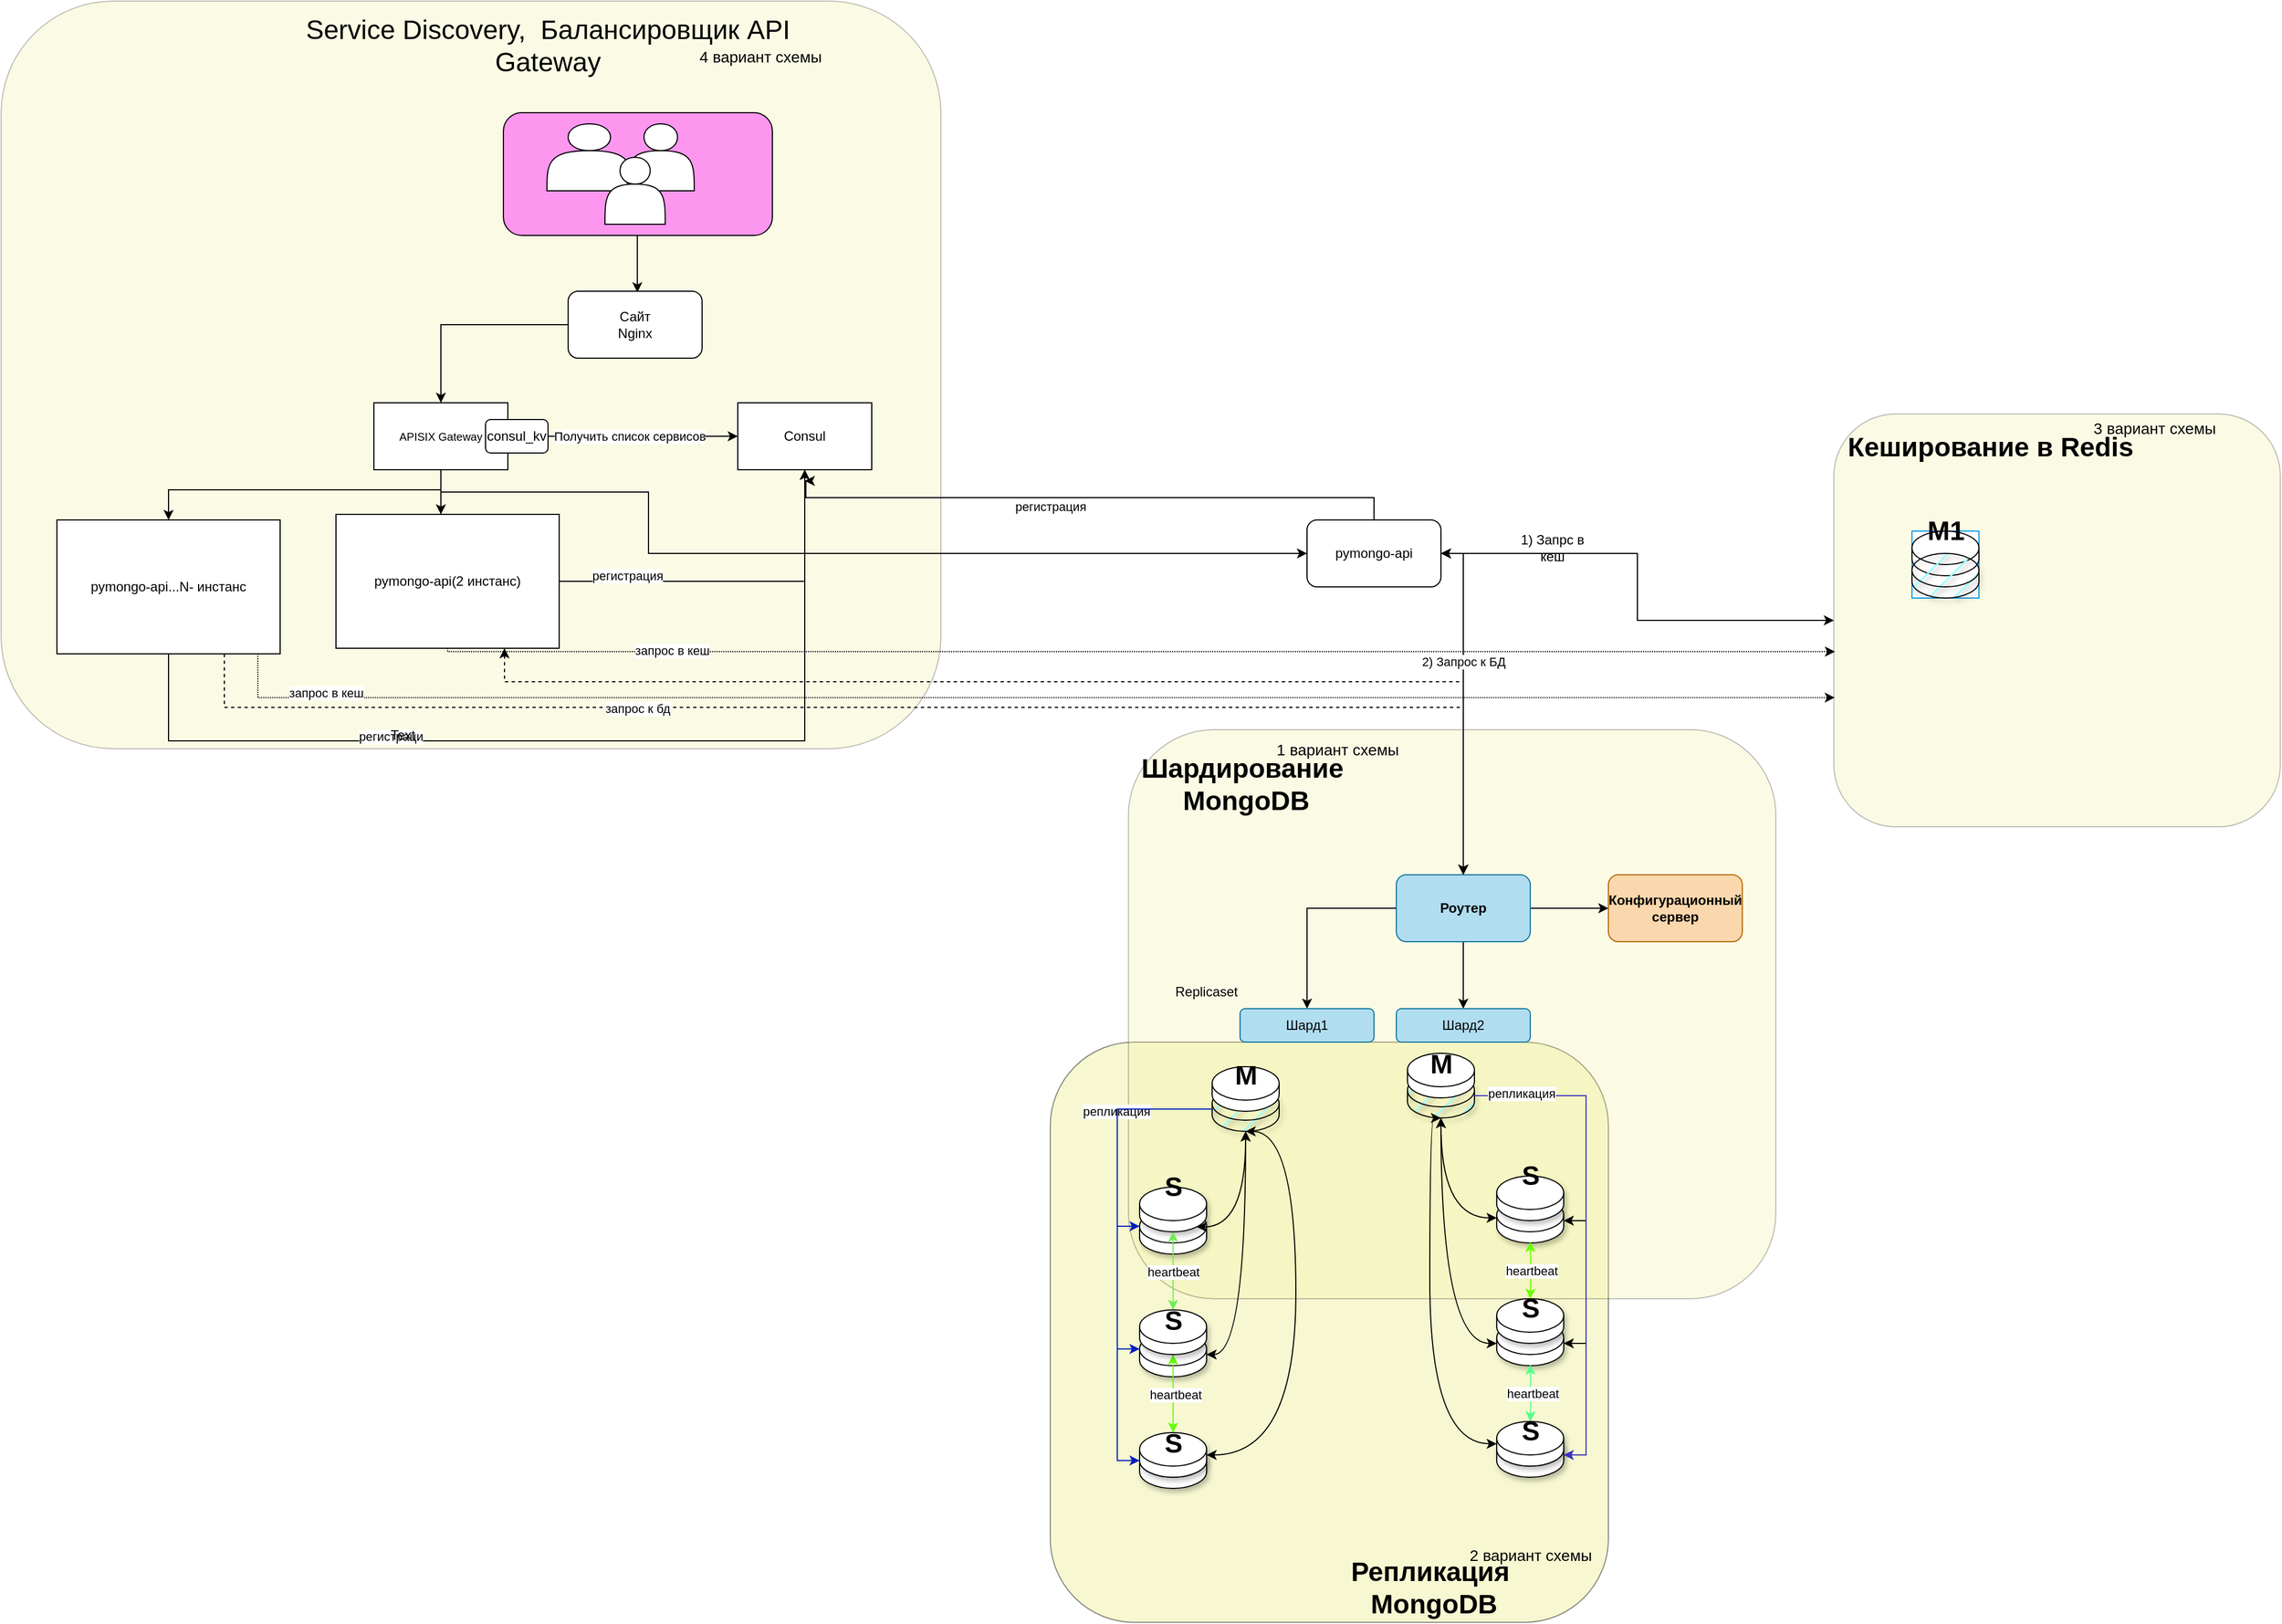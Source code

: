 <mxfile version="22.1.16" type="device">
  <diagram name="Page-1" id="-H_mtQnk-PTXWXPvYvuk">
    <mxGraphModel dx="2603" dy="1671" grid="1" gridSize="10" guides="1" tooltips="1" connect="1" arrows="1" fold="1" page="1" pageScale="1" pageWidth="1169" pageHeight="827" math="0" shadow="0">
      <root>
        <mxCell id="0" />
        <mxCell id="1" parent="0" />
        <mxCell id="BcHQkoFd5CSXZ37SSxC_-1" value="" style="rounded=1;whiteSpace=wrap;html=1;fontColor=none;noLabel=1;labelBackgroundColor=#fffb85;textOpacity=50;fillStyle=solid;gradientColor=none;gradientDirection=north;fillColor=#eef099;shadow=0;glass=0;opacity=25;" parent="1" vertex="1">
          <mxGeometry x="-1040" y="-263" width="842" height="670" as="geometry" />
        </mxCell>
        <mxCell id="xjxATC7eD6JjGwYjVx3A-135" value="" style="rounded=1;whiteSpace=wrap;html=1;fontColor=none;noLabel=1;labelBackgroundColor=#fffb85;textOpacity=50;fillStyle=solid;gradientColor=none;gradientDirection=north;fillColor=#eef099;shadow=0;glass=0;opacity=45;" parent="1" vertex="1">
          <mxGeometry x="-100" y="670" width="500" height="520" as="geometry" />
        </mxCell>
        <mxCell id="xjxATC7eD6JjGwYjVx3A-131" value="" style="rounded=1;whiteSpace=wrap;html=1;fontColor=none;noLabel=1;labelBackgroundColor=#fffb85;textOpacity=50;fillStyle=solid;gradientColor=none;gradientDirection=north;fillColor=#eef099;shadow=0;glass=0;opacity=25;" parent="1" vertex="1">
          <mxGeometry x="602" y="107" width="400" height="370" as="geometry" />
        </mxCell>
        <mxCell id="xjxATC7eD6JjGwYjVx3A-133" value="" style="rounded=1;whiteSpace=wrap;html=1;fontColor=none;noLabel=1;labelBackgroundColor=#fffb85;textOpacity=50;fillStyle=solid;gradientColor=none;gradientDirection=north;fillColor=#eef099;shadow=0;glass=0;opacity=25;" parent="1" vertex="1">
          <mxGeometry x="-30" y="390" width="580" height="510" as="geometry" />
        </mxCell>
        <mxCell id="so9MObPZlSBn5EpZIMos-1" style="edgeStyle=orthogonalEdgeStyle;rounded=0;orthogonalLoop=1;jettySize=auto;html=1;startArrow=classic;startFill=1;" parent="1" source="zA23MoTUsTF4_91t8viU-3" target="xjxATC7eD6JjGwYjVx3A-131" edge="1">
          <mxGeometry relative="1" as="geometry" />
        </mxCell>
        <mxCell id="zA23MoTUsTF4_91t8viU-3" value="pymongo-api" style="rounded=1;whiteSpace=wrap;html=1;" parent="1" vertex="1">
          <mxGeometry x="130" y="202" width="120" height="60" as="geometry" />
        </mxCell>
        <mxCell id="zA23MoTUsTF4_91t8viU-4" style="edgeStyle=orthogonalEdgeStyle;rounded=0;orthogonalLoop=1;jettySize=auto;html=1;exitX=1;exitY=0.5;exitDx=0;exitDy=0;startArrow=classic;startFill=1;" parent="1" source="zA23MoTUsTF4_91t8viU-3" target="xjxATC7eD6JjGwYjVx3A-26" edge="1">
          <mxGeometry relative="1" as="geometry">
            <mxPoint x="560" y="320" as="targetPoint" />
          </mxGeometry>
        </mxCell>
        <mxCell id="so9MObPZlSBn5EpZIMos-3" value="2) Запрос к БД" style="edgeLabel;html=1;align=center;verticalAlign=middle;resizable=0;points=[];" parent="zA23MoTUsTF4_91t8viU-4" vertex="1" connectable="0">
          <mxGeometry x="-0.245" relative="1" as="geometry">
            <mxPoint as="offset" />
          </mxGeometry>
        </mxCell>
        <mxCell id="xjxATC7eD6JjGwYjVx3A-29" value="" style="edgeStyle=orthogonalEdgeStyle;rounded=0;orthogonalLoop=1;jettySize=auto;html=1;" parent="1" source="xjxATC7eD6JjGwYjVx3A-26" target="xjxATC7eD6JjGwYjVx3A-28" edge="1">
          <mxGeometry relative="1" as="geometry" />
        </mxCell>
        <mxCell id="xjxATC7eD6JjGwYjVx3A-31" value="" style="edgeStyle=orthogonalEdgeStyle;rounded=0;orthogonalLoop=1;jettySize=auto;html=1;" parent="1" source="xjxATC7eD6JjGwYjVx3A-26" target="xjxATC7eD6JjGwYjVx3A-30" edge="1">
          <mxGeometry relative="1" as="geometry" />
        </mxCell>
        <mxCell id="xjxATC7eD6JjGwYjVx3A-33" value="" style="edgeStyle=orthogonalEdgeStyle;rounded=0;orthogonalLoop=1;jettySize=auto;html=1;entryX=0;entryY=0.5;entryDx=0;entryDy=0;" parent="1" source="xjxATC7eD6JjGwYjVx3A-26" target="xjxATC7eD6JjGwYjVx3A-32" edge="1">
          <mxGeometry relative="1" as="geometry" />
        </mxCell>
        <mxCell id="xjxATC7eD6JjGwYjVx3A-26" value="&lt;b&gt;Роутер&lt;/b&gt;" style="rounded=1;whiteSpace=wrap;html=1;fillColor=#b1ddf0;strokeColor=#10739e;" parent="1" vertex="1">
          <mxGeometry x="210" y="520" width="120" height="60" as="geometry" />
        </mxCell>
        <mxCell id="xjxATC7eD6JjGwYjVx3A-28" value="Шард1" style="rounded=1;whiteSpace=wrap;html=1;fillColor=#b1ddf0;strokeColor=#10739e;" parent="1" vertex="1">
          <mxGeometry x="70" y="640" width="120" height="30" as="geometry" />
        </mxCell>
        <mxCell id="xjxATC7eD6JjGwYjVx3A-30" value="Шард2" style="rounded=1;whiteSpace=wrap;html=1;fillColor=#b1ddf0;strokeColor=#10739e;" parent="1" vertex="1">
          <mxGeometry x="210" y="640" width="120" height="30" as="geometry" />
        </mxCell>
        <mxCell id="xjxATC7eD6JjGwYjVx3A-32" value="&lt;b&gt;Конфигурационный сервер&lt;/b&gt;" style="rounded=1;whiteSpace=wrap;html=1;fillColor=#fad7ac;strokeColor=#b46504;" parent="1" vertex="1">
          <mxGeometry x="400" y="520" width="120" height="60" as="geometry" />
        </mxCell>
        <mxCell id="xjxATC7eD6JjGwYjVx3A-41" value="Replicaset" style="text;html=1;strokeColor=none;fillColor=none;align=center;verticalAlign=middle;whiteSpace=wrap;rounded=0;" parent="1" vertex="1">
          <mxGeometry x="10" y="610" width="60" height="30" as="geometry" />
        </mxCell>
        <mxCell id="xjxATC7eD6JjGwYjVx3A-99" value="Шардирование&amp;nbsp;&lt;br&gt;MongoDB" style="text;strokeColor=none;fillColor=none;html=1;fontSize=24;fontStyle=1;verticalAlign=middle;align=center;" parent="1" vertex="1">
          <mxGeometry x="25" y="419" width="100" height="40" as="geometry" />
        </mxCell>
        <mxCell id="xjxATC7eD6JjGwYjVx3A-102" value="" style="shape=cylinder3;whiteSpace=wrap;html=1;boundedLbl=1;backgroundOutline=1;size=15;shadow=1;fillStyle=hatch;movable=1;resizable=1;rotatable=1;deletable=1;editable=1;locked=0;connectable=1;fillColor=#99FFFF;" parent="1" vertex="1">
          <mxGeometry x="45" y="710" width="60" height="40" as="geometry" />
        </mxCell>
        <mxCell id="xjxATC7eD6JjGwYjVx3A-104" value="" style="group" parent="1" vertex="1" connectable="0">
          <mxGeometry x="-20" y="800" width="80" height="60" as="geometry" />
        </mxCell>
        <mxCell id="xjxATC7eD6JjGwYjVx3A-105" value="" style="shape=cylinder3;whiteSpace=wrap;html=1;boundedLbl=1;backgroundOutline=1;size=15;fillStyle=solid;shadow=1;" parent="xjxATC7eD6JjGwYjVx3A-104" vertex="1">
          <mxGeometry y="20" width="60" height="40" as="geometry" />
        </mxCell>
        <mxCell id="xjxATC7eD6JjGwYjVx3A-106" value="" style="shape=cylinder3;whiteSpace=wrap;html=1;boundedLbl=1;backgroundOutline=1;size=15;fillStyle=solid;shadow=1;" parent="xjxATC7eD6JjGwYjVx3A-104" vertex="1">
          <mxGeometry width="60" height="40" as="geometry" />
        </mxCell>
        <mxCell id="xjxATC7eD6JjGwYjVx3A-107" value="S" style="text;strokeColor=none;fillColor=none;html=1;fontSize=24;fontStyle=1;verticalAlign=middle;align=center;" parent="xjxATC7eD6JjGwYjVx3A-104" vertex="1">
          <mxGeometry x="-20" y="-20" width="100" height="40" as="geometry" />
        </mxCell>
        <mxCell id="xjxATC7eD6JjGwYjVx3A-108" value="" style="shape=cylinder3;whiteSpace=wrap;html=1;boundedLbl=1;backgroundOutline=1;size=15;fillStyle=solid;shadow=1;" parent="1" vertex="1">
          <mxGeometry x="-20" y="930" width="60" height="40" as="geometry" />
        </mxCell>
        <mxCell id="d8I7f4nJBKEhvR8xaNe3-2" style="edgeStyle=orthogonalEdgeStyle;rounded=0;orthogonalLoop=1;jettySize=auto;html=1;startArrow=classic;startFill=1;strokeColor=#64ff00;" parent="1" source="xjxATC7eD6JjGwYjVx3A-109" target="xjxATC7eD6JjGwYjVx3A-119" edge="1">
          <mxGeometry relative="1" as="geometry" />
        </mxCell>
        <mxCell id="d8I7f4nJBKEhvR8xaNe3-4" value="heartbeat" style="edgeLabel;html=1;align=center;verticalAlign=middle;resizable=0;points=[];" parent="d8I7f4nJBKEhvR8xaNe3-2" vertex="1" connectable="0">
          <mxGeometry x="0.027" y="2" relative="1" as="geometry">
            <mxPoint as="offset" />
          </mxGeometry>
        </mxCell>
        <mxCell id="xjxATC7eD6JjGwYjVx3A-109" value="" style="shape=cylinder3;whiteSpace=wrap;html=1;boundedLbl=1;backgroundOutline=1;size=15;fillStyle=solid;shadow=1;" parent="1" vertex="1">
          <mxGeometry x="-20" y="910" width="60" height="40" as="geometry" />
        </mxCell>
        <mxCell id="xjxATC7eD6JjGwYjVx3A-110" style="edgeStyle=orthogonalEdgeStyle;rounded=0;orthogonalLoop=1;jettySize=auto;html=1;exitX=0.855;exitY=1;exitDx=0;exitDy=-4.35;exitPerimeter=0;entryX=0.5;entryY=1;entryDx=0;entryDy=0;entryPerimeter=0;endArrow=classic;endFill=1;startArrow=classic;startFill=1;curved=1;" parent="1" source="xjxATC7eD6JjGwYjVx3A-106" target="xjxATC7eD6JjGwYjVx3A-102" edge="1">
          <mxGeometry relative="1" as="geometry" />
        </mxCell>
        <mxCell id="xjxATC7eD6JjGwYjVx3A-111" style="edgeStyle=orthogonalEdgeStyle;rounded=0;orthogonalLoop=1;jettySize=auto;html=1;curved=1;startArrow=classic;startFill=1;" parent="1" source="xjxATC7eD6JjGwYjVx3A-108" target="xjxATC7eD6JjGwYjVx3A-102" edge="1">
          <mxGeometry relative="1" as="geometry" />
        </mxCell>
        <mxCell id="xjxATC7eD6JjGwYjVx3A-112" style="edgeStyle=orthogonalEdgeStyle;rounded=0;orthogonalLoop=1;jettySize=auto;html=1;fillColor=#0050ef;strokeColor=#001DBC;entryX=0;entryY=0;entryDx=0;entryDy=15;entryPerimeter=0;" parent="1" source="xjxATC7eD6JjGwYjVx3A-102" target="xjxATC7eD6JjGwYjVx3A-108" edge="1">
          <mxGeometry relative="1" as="geometry">
            <mxPoint x="220" y="780" as="targetPoint" />
          </mxGeometry>
        </mxCell>
        <mxCell id="xjxATC7eD6JjGwYjVx3A-114" style="edgeStyle=orthogonalEdgeStyle;rounded=0;orthogonalLoop=1;jettySize=auto;html=1;fillColor=#0050ef;strokeColor=#001DBC;entryX=0;entryY=0;entryDx=0;entryDy=15;entryPerimeter=0;" parent="1" source="xjxATC7eD6JjGwYjVx3A-102" target="xjxATC7eD6JjGwYjVx3A-105" edge="1">
          <mxGeometry relative="1" as="geometry">
            <Array as="points">
              <mxPoint x="-40" y="730" />
              <mxPoint x="-40" y="835" />
            </Array>
          </mxGeometry>
        </mxCell>
        <mxCell id="xjxATC7eD6JjGwYjVx3A-115" value="репликация" style="edgeLabel;html=1;align=center;verticalAlign=middle;resizable=0;points=[];" parent="xjxATC7eD6JjGwYjVx3A-114" vertex="1" connectable="0">
          <mxGeometry x="-0.174" y="-1" relative="1" as="geometry">
            <mxPoint as="offset" />
          </mxGeometry>
        </mxCell>
        <mxCell id="xjxATC7eD6JjGwYjVx3A-118" value="" style="shape=cylinder3;whiteSpace=wrap;html=1;boundedLbl=1;backgroundOutline=1;size=15;fillStyle=solid;shadow=1;" parent="1" vertex="1">
          <mxGeometry x="-20" y="1030" width="60" height="40" as="geometry" />
        </mxCell>
        <mxCell id="xjxATC7eD6JjGwYjVx3A-124" style="edgeStyle=orthogonalEdgeStyle;rounded=0;orthogonalLoop=1;jettySize=auto;html=1;curved=1;entryX=0.5;entryY=1;entryDx=0;entryDy=0;entryPerimeter=0;startArrow=classic;startFill=1;" parent="1" source="xjxATC7eD6JjGwYjVx3A-119" target="xjxATC7eD6JjGwYjVx3A-102" edge="1">
          <mxGeometry relative="1" as="geometry">
            <mxPoint x="120" y="760.0" as="targetPoint" />
            <Array as="points">
              <mxPoint x="120" y="1040" />
            </Array>
          </mxGeometry>
        </mxCell>
        <mxCell id="xjxATC7eD6JjGwYjVx3A-119" value="" style="shape=cylinder3;whiteSpace=wrap;html=1;boundedLbl=1;backgroundOutline=1;size=15;fillStyle=solid;shadow=1;" parent="1" vertex="1">
          <mxGeometry x="-20" y="1020" width="60" height="40" as="geometry" />
        </mxCell>
        <mxCell id="xjxATC7eD6JjGwYjVx3A-126" style="edgeStyle=orthogonalEdgeStyle;rounded=0;orthogonalLoop=1;jettySize=auto;html=1;fillColor=#0050ef;strokeColor=#001DBC;exitX=0;exitY=0.5;exitDx=0;exitDy=0;exitPerimeter=0;entryX=0;entryY=1;entryDx=0;entryDy=-15;entryPerimeter=0;" parent="1" source="xjxATC7eD6JjGwYjVx3A-102" target="xjxATC7eD6JjGwYjVx3A-119" edge="1">
          <mxGeometry relative="1" as="geometry">
            <mxPoint x="360" y="780" as="targetPoint" />
            <mxPoint x="189.52" y="720.0" as="sourcePoint" />
            <Array as="points">
              <mxPoint x="-40" y="730" />
              <mxPoint x="-40" y="1045" />
            </Array>
          </mxGeometry>
        </mxCell>
        <mxCell id="xjxATC7eD6JjGwYjVx3A-15" value="" style="group;fillColor=default;strokeColor=#0896e7;fontColor=#ffffff;gradientColor=none;fillStyle=auto;" parent="1" vertex="1" connectable="0">
          <mxGeometry x="672" y="212" width="60" height="60" as="geometry" />
        </mxCell>
        <mxCell id="xjxATC7eD6JjGwYjVx3A-16" value="" style="shape=cylinder3;whiteSpace=wrap;html=1;boundedLbl=1;backgroundOutline=1;size=15;fixDash=0;container=0;dropTarget=0;movable=1;resizable=1;rotatable=1;deletable=1;editable=1;locked=0;connectable=1;fillColor=default;" parent="xjxATC7eD6JjGwYjVx3A-15" vertex="1">
          <mxGeometry width="60" height="40" as="geometry" />
        </mxCell>
        <mxCell id="xjxATC7eD6JjGwYjVx3A-17" value="" style="shape=cylinder3;whiteSpace=wrap;html=1;boundedLbl=1;backgroundOutline=1;size=15;shadow=1;fillStyle=hatch;movable=1;resizable=1;rotatable=1;deletable=1;editable=1;locked=0;connectable=1;fillColor=#99FFFF;" parent="xjxATC7eD6JjGwYjVx3A-15" vertex="1">
          <mxGeometry y="20" width="60" height="40" as="geometry" />
        </mxCell>
        <mxCell id="xjxATC7eD6JjGwYjVx3A-57" value="Кеширование в Redis" style="text;strokeColor=none;fillColor=none;html=1;fontSize=24;fontStyle=1;verticalAlign=middle;align=center;" parent="1" vertex="1">
          <mxGeometry x="692" y="117" width="100" height="40" as="geometry" />
        </mxCell>
        <mxCell id="xjxATC7eD6JjGwYjVx3A-58" value="M1" style="text;strokeColor=none;fillColor=none;html=1;fontSize=24;fontStyle=1;verticalAlign=middle;align=center;" parent="1" vertex="1">
          <mxGeometry x="652" y="192" width="100" height="40" as="geometry" />
        </mxCell>
        <mxCell id="xjxATC7eD6JjGwYjVx3A-130" value="3 вариант схемы" style="text;strokeColor=none;fillColor=none;html=1;fontSize=14;fontStyle=0;verticalAlign=middle;align=center;" parent="1" vertex="1">
          <mxGeometry x="839" y="100" width="100" height="40" as="geometry" />
        </mxCell>
        <mxCell id="xjxATC7eD6JjGwYjVx3A-132" value="1 вариант схемы" style="text;strokeColor=none;fillColor=none;html=1;fontSize=14;fontStyle=0;verticalAlign=middle;align=center;" parent="1" vertex="1">
          <mxGeometry x="107" y="388" width="100" height="40" as="geometry" />
        </mxCell>
        <mxCell id="xjxATC7eD6JjGwYjVx3A-136" value="Репликация&lt;br style=&quot;border-color: var(--border-color);&quot;&gt;&amp;nbsp;MongoDB" style="text;strokeColor=none;fillColor=none;html=1;fontSize=24;fontStyle=1;verticalAlign=middle;align=center;" parent="1" vertex="1">
          <mxGeometry x="190" y="1141" width="100" height="35" as="geometry" />
        </mxCell>
        <mxCell id="xjxATC7eD6JjGwYjVx3A-137" value="2 вариант схемы" style="text;strokeColor=none;fillColor=none;html=1;fontSize=14;fontStyle=0;verticalAlign=middle;align=center;" parent="1" vertex="1">
          <mxGeometry x="280" y="1110" width="100" height="40" as="geometry" />
        </mxCell>
        <mxCell id="d8I7f4nJBKEhvR8xaNe3-1" style="edgeStyle=orthogonalEdgeStyle;rounded=0;orthogonalLoop=1;jettySize=auto;html=1;entryX=0.5;entryY=0;entryDx=0;entryDy=0;entryPerimeter=0;startArrow=classic;startFill=1;strokeColor=#6dee53;" parent="1" source="xjxATC7eD6JjGwYjVx3A-106" target="xjxATC7eD6JjGwYjVx3A-109" edge="1">
          <mxGeometry relative="1" as="geometry" />
        </mxCell>
        <mxCell id="d8I7f4nJBKEhvR8xaNe3-3" value="heartbeat" style="edgeLabel;html=1;align=center;verticalAlign=middle;resizable=0;points=[];" parent="d8I7f4nJBKEhvR8xaNe3-1" vertex="1" connectable="0">
          <mxGeometry x="0.015" relative="1" as="geometry">
            <mxPoint as="offset" />
          </mxGeometry>
        </mxCell>
        <mxCell id="xjxATC7eD6JjGwYjVx3A-101" value="" style="shape=cylinder3;whiteSpace=wrap;html=1;boundedLbl=1;backgroundOutline=1;size=15;fixDash=0;container=0;dropTarget=0;movable=1;resizable=1;rotatable=1;deletable=1;editable=1;locked=0;connectable=1;fillColor=default;" parent="1" vertex="1">
          <mxGeometry x="45" y="692" width="60" height="40" as="geometry" />
        </mxCell>
        <mxCell id="d8I7f4nJBKEhvR8xaNe3-6" value="M" style="text;strokeColor=none;fillColor=none;html=1;fontSize=24;fontStyle=1;verticalAlign=middle;align=center;" parent="1" vertex="1">
          <mxGeometry x="25" y="680" width="100" height="40" as="geometry" />
        </mxCell>
        <mxCell id="d8I7f4nJBKEhvR8xaNe3-7" value="" style="shape=cylinder3;whiteSpace=wrap;html=1;boundedLbl=1;backgroundOutline=1;size=15;shadow=1;fillStyle=hatch;movable=1;resizable=1;rotatable=1;deletable=1;editable=1;locked=0;connectable=1;fillColor=#99FFFF;" parent="1" vertex="1">
          <mxGeometry x="220" y="698" width="60" height="40" as="geometry" />
        </mxCell>
        <mxCell id="d8I7f4nJBKEhvR8xaNe3-8" value="" style="group" parent="1" vertex="1" connectable="0">
          <mxGeometry x="299.95" y="790" width="80" height="60" as="geometry" />
        </mxCell>
        <mxCell id="d8I7f4nJBKEhvR8xaNe3-9" value="" style="shape=cylinder3;whiteSpace=wrap;html=1;boundedLbl=1;backgroundOutline=1;size=15;fillStyle=solid;shadow=1;" parent="d8I7f4nJBKEhvR8xaNe3-8" vertex="1">
          <mxGeometry y="20" width="60" height="40" as="geometry" />
        </mxCell>
        <mxCell id="d8I7f4nJBKEhvR8xaNe3-10" value="" style="shape=cylinder3;whiteSpace=wrap;html=1;boundedLbl=1;backgroundOutline=1;size=15;fillStyle=solid;shadow=1;" parent="d8I7f4nJBKEhvR8xaNe3-8" vertex="1">
          <mxGeometry width="60" height="40" as="geometry" />
        </mxCell>
        <mxCell id="d8I7f4nJBKEhvR8xaNe3-11" value="S" style="text;strokeColor=none;fillColor=none;html=1;fontSize=24;fontStyle=1;verticalAlign=middle;align=center;" parent="d8I7f4nJBKEhvR8xaNe3-8" vertex="1">
          <mxGeometry x="-20" y="-20" width="100" height="40" as="geometry" />
        </mxCell>
        <mxCell id="d8I7f4nJBKEhvR8xaNe3-12" value="" style="shape=cylinder3;whiteSpace=wrap;html=1;boundedLbl=1;backgroundOutline=1;size=15;fillStyle=solid;shadow=1;" parent="1" vertex="1">
          <mxGeometry x="299.95" y="920" width="60" height="40" as="geometry" />
        </mxCell>
        <mxCell id="d8I7f4nJBKEhvR8xaNe3-13" style="edgeStyle=orthogonalEdgeStyle;rounded=0;orthogonalLoop=1;jettySize=auto;html=1;startArrow=classic;startFill=1;strokeColor=#52ff86;" parent="1" target="d8I7f4nJBKEhvR8xaNe3-23" edge="1">
          <mxGeometry relative="1" as="geometry">
            <mxPoint x="330" y="959" as="sourcePoint" />
          </mxGeometry>
        </mxCell>
        <mxCell id="d8I7f4nJBKEhvR8xaNe3-14" value="heartbeat" style="edgeLabel;html=1;align=center;verticalAlign=middle;resizable=0;points=[];" parent="d8I7f4nJBKEhvR8xaNe3-13" vertex="1" connectable="0">
          <mxGeometry x="0.027" y="2" relative="1" as="geometry">
            <mxPoint as="offset" />
          </mxGeometry>
        </mxCell>
        <mxCell id="d8I7f4nJBKEhvR8xaNe3-15" value="" style="shape=cylinder3;whiteSpace=wrap;html=1;boundedLbl=1;backgroundOutline=1;size=15;fillStyle=solid;shadow=1;" parent="1" vertex="1">
          <mxGeometry x="299.95" y="900" width="60" height="40" as="geometry" />
        </mxCell>
        <mxCell id="d8I7f4nJBKEhvR8xaNe3-16" style="edgeStyle=orthogonalEdgeStyle;rounded=0;orthogonalLoop=1;jettySize=auto;html=1;exitX=0;exitY=0;exitDx=0;exitDy=17.5;exitPerimeter=0;entryX=0.5;entryY=1;entryDx=0;entryDy=0;entryPerimeter=0;endArrow=classic;endFill=1;startArrow=classic;startFill=1;curved=1;" parent="1" source="d8I7f4nJBKEhvR8xaNe3-9" target="d8I7f4nJBKEhvR8xaNe3-7" edge="1">
          <mxGeometry relative="1" as="geometry" />
        </mxCell>
        <mxCell id="d8I7f4nJBKEhvR8xaNe3-17" style="edgeStyle=orthogonalEdgeStyle;rounded=0;orthogonalLoop=1;jettySize=auto;html=1;curved=1;startArrow=classic;startFill=1;" parent="1" source="d8I7f4nJBKEhvR8xaNe3-12" target="d8I7f4nJBKEhvR8xaNe3-7" edge="1">
          <mxGeometry relative="1" as="geometry" />
        </mxCell>
        <mxCell id="d8I7f4nJBKEhvR8xaNe3-21" value="" style="shape=cylinder3;whiteSpace=wrap;html=1;boundedLbl=1;backgroundOutline=1;size=15;fillStyle=solid;shadow=1;" parent="1" vertex="1">
          <mxGeometry x="299.95" y="1020" width="60" height="40" as="geometry" />
        </mxCell>
        <mxCell id="d8I7f4nJBKEhvR8xaNe3-22" style="edgeStyle=orthogonalEdgeStyle;rounded=0;orthogonalLoop=1;jettySize=auto;html=1;curved=1;entryX=0.5;entryY=1;entryDx=0;entryDy=0;entryPerimeter=0;startArrow=classic;startFill=1;" parent="1" source="d8I7f4nJBKEhvR8xaNe3-23" target="d8I7f4nJBKEhvR8xaNe3-7" edge="1">
          <mxGeometry relative="1" as="geometry">
            <mxPoint x="439.95" y="750.0" as="targetPoint" />
            <Array as="points">
              <mxPoint x="240" y="1030" />
              <mxPoint x="240" y="738" />
            </Array>
          </mxGeometry>
        </mxCell>
        <mxCell id="d8I7f4nJBKEhvR8xaNe3-23" value="" style="shape=cylinder3;whiteSpace=wrap;html=1;boundedLbl=1;backgroundOutline=1;size=15;fillStyle=solid;shadow=1;" parent="1" vertex="1">
          <mxGeometry x="299.95" y="1010" width="60" height="40" as="geometry" />
        </mxCell>
        <mxCell id="d8I7f4nJBKEhvR8xaNe3-25" style="edgeStyle=orthogonalEdgeStyle;rounded=0;orthogonalLoop=1;jettySize=auto;html=1;entryX=0.5;entryY=0;entryDx=0;entryDy=0;entryPerimeter=0;startArrow=classic;startFill=1;strokeColor=#64ff00;" parent="1" target="d8I7f4nJBKEhvR8xaNe3-15" edge="1">
          <mxGeometry relative="1" as="geometry">
            <mxPoint x="330" y="849" as="sourcePoint" />
          </mxGeometry>
        </mxCell>
        <mxCell id="d8I7f4nJBKEhvR8xaNe3-26" value="heartbeat" style="edgeLabel;html=1;align=center;verticalAlign=middle;resizable=0;points=[];" parent="d8I7f4nJBKEhvR8xaNe3-25" vertex="1" connectable="0">
          <mxGeometry x="0.015" relative="1" as="geometry">
            <mxPoint as="offset" />
          </mxGeometry>
        </mxCell>
        <mxCell id="d8I7f4nJBKEhvR8xaNe3-27" value="" style="shape=cylinder3;whiteSpace=wrap;html=1;boundedLbl=1;backgroundOutline=1;size=15;fixDash=0;container=0;dropTarget=0;movable=1;resizable=1;rotatable=1;deletable=1;editable=1;locked=0;connectable=1;fillColor=default;" parent="1" vertex="1">
          <mxGeometry x="220" y="680" width="60" height="40" as="geometry" />
        </mxCell>
        <mxCell id="d8I7f4nJBKEhvR8xaNe3-28" value="M" style="text;strokeColor=none;fillColor=none;html=1;fontSize=24;fontStyle=1;verticalAlign=middle;align=center;" parent="1" vertex="1">
          <mxGeometry x="200.0" y="670" width="100" height="40" as="geometry" />
        </mxCell>
        <mxCell id="d8I7f4nJBKEhvR8xaNe3-32" style="edgeStyle=orthogonalEdgeStyle;rounded=0;orthogonalLoop=1;jettySize=auto;html=1;entryX=1;entryY=0.5;entryDx=0;entryDy=0;entryPerimeter=0;" parent="1" source="d8I7f4nJBKEhvR8xaNe3-7" target="d8I7f4nJBKEhvR8xaNe3-9" edge="1">
          <mxGeometry relative="1" as="geometry" />
        </mxCell>
        <mxCell id="d8I7f4nJBKEhvR8xaNe3-33" style="edgeStyle=orthogonalEdgeStyle;rounded=0;orthogonalLoop=1;jettySize=auto;html=1;entryX=1;entryY=0.5;entryDx=0;entryDy=0;entryPerimeter=0;" parent="1" source="d8I7f4nJBKEhvR8xaNe3-7" target="d8I7f4nJBKEhvR8xaNe3-12" edge="1">
          <mxGeometry relative="1" as="geometry" />
        </mxCell>
        <mxCell id="d8I7f4nJBKEhvR8xaNe3-34" style="edgeStyle=orthogonalEdgeStyle;rounded=0;orthogonalLoop=1;jettySize=auto;html=1;entryX=1;entryY=0.5;entryDx=0;entryDy=0;entryPerimeter=0;strokeColor=#3a30c5;" parent="1" source="d8I7f4nJBKEhvR8xaNe3-7" target="d8I7f4nJBKEhvR8xaNe3-21" edge="1">
          <mxGeometry relative="1" as="geometry" />
        </mxCell>
        <mxCell id="d8I7f4nJBKEhvR8xaNe3-35" value="репликация" style="edgeLabel;html=1;align=center;verticalAlign=middle;resizable=0;points=[];" parent="d8I7f4nJBKEhvR8xaNe3-34" vertex="1" connectable="0">
          <mxGeometry x="-0.811" y="2" relative="1" as="geometry">
            <mxPoint as="offset" />
          </mxGeometry>
        </mxCell>
        <mxCell id="d8I7f4nJBKEhvR8xaNe3-36" value="S" style="text;strokeColor=none;fillColor=none;html=1;fontSize=24;fontStyle=1;verticalAlign=middle;align=center;" parent="1" vertex="1">
          <mxGeometry x="279.95" y="889" width="100" height="40" as="geometry" />
        </mxCell>
        <mxCell id="d8I7f4nJBKEhvR8xaNe3-37" value="S" style="text;strokeColor=none;fillColor=none;html=1;fontSize=24;fontStyle=1;verticalAlign=middle;align=center;" parent="1" vertex="1">
          <mxGeometry x="279.95" y="999" width="100" height="40" as="geometry" />
        </mxCell>
        <mxCell id="d8I7f4nJBKEhvR8xaNe3-42" value="S" style="text;strokeColor=none;fillColor=none;html=1;fontSize=24;fontStyle=1;verticalAlign=middle;align=center;" parent="1" vertex="1">
          <mxGeometry x="-40" y="900" width="100" height="40" as="geometry" />
        </mxCell>
        <mxCell id="d8I7f4nJBKEhvR8xaNe3-43" value="S" style="text;strokeColor=none;fillColor=none;html=1;fontSize=24;fontStyle=1;verticalAlign=middle;align=center;" parent="1" vertex="1">
          <mxGeometry x="-40" y="1010" width="100" height="40" as="geometry" />
        </mxCell>
        <mxCell id="fn_h6VyJFIPkfJgqNohM-31" style="edgeStyle=orthogonalEdgeStyle;rounded=0;orthogonalLoop=1;jettySize=auto;html=1;" parent="1" source="fn_h6VyJFIPkfJgqNohM-8" edge="1">
          <mxGeometry relative="1" as="geometry">
            <mxPoint x="-470" y="-2" as="targetPoint" />
          </mxGeometry>
        </mxCell>
        <mxCell id="fn_h6VyJFIPkfJgqNohM-8" value="" style="rounded=1;whiteSpace=wrap;html=1;fillColor=#fd96ef;" parent="1" vertex="1">
          <mxGeometry x="-590" y="-163" width="241" height="110" as="geometry" />
        </mxCell>
        <mxCell id="fn_h6VyJFIPkfJgqNohM-9" value="" style="shape=actor;whiteSpace=wrap;html=1;" parent="1" vertex="1">
          <mxGeometry x="-551" y="-153" width="76" height="60" as="geometry" />
        </mxCell>
        <mxCell id="fn_h6VyJFIPkfJgqNohM-11" value="" style="shape=actor;whiteSpace=wrap;html=1;" parent="1" vertex="1">
          <mxGeometry x="-479" y="-153" width="60" height="60" as="geometry" />
        </mxCell>
        <mxCell id="fn_h6VyJFIPkfJgqNohM-12" value="" style="shape=actor;whiteSpace=wrap;html=1;" parent="1" vertex="1">
          <mxGeometry x="-499" y="-123" width="54" height="60" as="geometry" />
        </mxCell>
        <mxCell id="BcHQkoFd5CSXZ37SSxC_-9" style="edgeStyle=orthogonalEdgeStyle;rounded=0;orthogonalLoop=1;jettySize=auto;html=1;" parent="1" source="fn_h6VyJFIPkfJgqNohM-13" target="BcHQkoFd5CSXZ37SSxC_-8" edge="1">
          <mxGeometry relative="1" as="geometry">
            <Array as="points">
              <mxPoint x="-646" y="175" />
              <mxPoint x="-890" y="175" />
            </Array>
          </mxGeometry>
        </mxCell>
        <mxCell id="fn_h6VyJFIPkfJgqNohM-13" value="&lt;font size=&quot;1&quot;&gt;APISIX Gateway&lt;/font&gt;" style="rounded=0;whiteSpace=wrap;html=1;" parent="1" vertex="1">
          <mxGeometry x="-706" y="97" width="120" height="60" as="geometry" />
        </mxCell>
        <mxCell id="fn_h6VyJFIPkfJgqNohM-16" style="edgeStyle=orthogonalEdgeStyle;rounded=0;orthogonalLoop=1;jettySize=auto;html=1;entryX=0;entryY=0.5;entryDx=0;entryDy=0;" parent="1" source="fn_h6VyJFIPkfJgqNohM-14" target="fn_h6VyJFIPkfJgqNohM-15" edge="1">
          <mxGeometry relative="1" as="geometry" />
        </mxCell>
        <mxCell id="fn_h6VyJFIPkfJgqNohM-17" value="Получить список сервисов" style="edgeLabel;html=1;align=center;verticalAlign=middle;resizable=0;points=[];" parent="fn_h6VyJFIPkfJgqNohM-16" vertex="1" connectable="0">
          <mxGeometry x="-0.303" y="2" relative="1" as="geometry">
            <mxPoint x="14" y="2" as="offset" />
          </mxGeometry>
        </mxCell>
        <mxCell id="fn_h6VyJFIPkfJgqNohM-14" value="consul_kv" style="rounded=1;whiteSpace=wrap;html=1;" parent="1" vertex="1">
          <mxGeometry x="-606" y="112" width="56" height="30" as="geometry" />
        </mxCell>
        <mxCell id="fn_h6VyJFIPkfJgqNohM-15" value="Consul" style="rounded=0;whiteSpace=wrap;html=1;" parent="1" vertex="1">
          <mxGeometry x="-380" y="97" width="120" height="60" as="geometry" />
        </mxCell>
        <mxCell id="fn_h6VyJFIPkfJgqNohM-22" style="edgeStyle=orthogonalEdgeStyle;rounded=0;orthogonalLoop=1;jettySize=auto;html=1;" parent="1" source="fn_h6VyJFIPkfJgqNohM-18" target="fn_h6VyJFIPkfJgqNohM-15" edge="1">
          <mxGeometry relative="1" as="geometry" />
        </mxCell>
        <mxCell id="fn_h6VyJFIPkfJgqNohM-24" value="регистрация" style="edgeLabel;html=1;align=center;verticalAlign=middle;resizable=0;points=[];" parent="fn_h6VyJFIPkfJgqNohM-22" vertex="1" connectable="0">
          <mxGeometry x="0.281" y="2" relative="1" as="geometry">
            <mxPoint x="235" y="-65" as="offset" />
          </mxGeometry>
        </mxCell>
        <mxCell id="BcHQkoFd5CSXZ37SSxC_-7" style="edgeStyle=orthogonalEdgeStyle;rounded=0;orthogonalLoop=1;jettySize=auto;html=1;dashed=1;dashPattern=1 1;" parent="1" source="fn_h6VyJFIPkfJgqNohM-18" edge="1">
          <mxGeometry relative="1" as="geometry">
            <mxPoint x="603" y="320" as="targetPoint" />
            <Array as="points">
              <mxPoint x="-640" y="320" />
              <mxPoint x="603" y="320" />
            </Array>
          </mxGeometry>
        </mxCell>
        <mxCell id="BcHQkoFd5CSXZ37SSxC_-16" value="запрос в кеш" style="edgeLabel;html=1;align=center;verticalAlign=middle;resizable=0;points=[];" parent="BcHQkoFd5CSXZ37SSxC_-7" vertex="1" connectable="0">
          <mxGeometry x="-0.673" y="1" relative="1" as="geometry">
            <mxPoint as="offset" />
          </mxGeometry>
        </mxCell>
        <mxCell id="fn_h6VyJFIPkfJgqNohM-18" value="pymongo-api(2 инстанс)" style="rounded=0;whiteSpace=wrap;html=1;" parent="1" vertex="1">
          <mxGeometry x="-740" y="197" width="200" height="120" as="geometry" />
        </mxCell>
        <mxCell id="fn_h6VyJFIPkfJgqNohM-23" style="edgeStyle=orthogonalEdgeStyle;rounded=0;orthogonalLoop=1;jettySize=auto;html=1;exitX=0.5;exitY=0;exitDx=0;exitDy=0;" parent="1" source="zA23MoTUsTF4_91t8viU-3" edge="1">
          <mxGeometry relative="1" as="geometry">
            <mxPoint x="-320" y="167" as="targetPoint" />
            <mxPoint x="-315" y="247" as="sourcePoint" />
            <Array as="points">
              <mxPoint x="190" y="182" />
              <mxPoint x="-319" y="182" />
              <mxPoint x="-319" y="167" />
            </Array>
          </mxGeometry>
        </mxCell>
        <mxCell id="fn_h6VyJFIPkfJgqNohM-27" style="edgeStyle=orthogonalEdgeStyle;rounded=0;orthogonalLoop=1;jettySize=auto;html=1;startArrow=classic;startFill=1;entryX=0.5;entryY=0;entryDx=0;entryDy=0;dashed=1;" parent="1" target="xjxATC7eD6JjGwYjVx3A-26" edge="1">
          <mxGeometry relative="1" as="geometry">
            <Array as="points">
              <mxPoint x="-589" y="347" />
              <mxPoint x="270" y="347" />
            </Array>
            <mxPoint x="-589" y="317" as="sourcePoint" />
            <mxPoint x="-320" y="347" as="targetPoint" />
          </mxGeometry>
        </mxCell>
        <mxCell id="fn_h6VyJFIPkfJgqNohM-28" style="edgeStyle=orthogonalEdgeStyle;rounded=0;orthogonalLoop=1;jettySize=auto;html=1;" parent="1" source="fn_h6VyJFIPkfJgqNohM-13" edge="1">
          <mxGeometry relative="1" as="geometry">
            <mxPoint x="-646" y="197" as="targetPoint" />
          </mxGeometry>
        </mxCell>
        <mxCell id="fn_h6VyJFIPkfJgqNohM-29" style="edgeStyle=orthogonalEdgeStyle;rounded=0;orthogonalLoop=1;jettySize=auto;html=1;entryX=0;entryY=0.5;entryDx=0;entryDy=0;" parent="1" source="fn_h6VyJFIPkfJgqNohM-13" target="zA23MoTUsTF4_91t8viU-3" edge="1">
          <mxGeometry relative="1" as="geometry">
            <Array as="points">
              <mxPoint x="-646" y="177" />
              <mxPoint x="-460" y="177" />
              <mxPoint x="-460" y="232" />
            </Array>
            <mxPoint x="-378.44" y="252.28" as="targetPoint" />
          </mxGeometry>
        </mxCell>
        <mxCell id="fn_h6VyJFIPkfJgqNohM-32" style="edgeStyle=orthogonalEdgeStyle;rounded=0;orthogonalLoop=1;jettySize=auto;html=1;entryX=0.5;entryY=0;entryDx=0;entryDy=0;" parent="1" source="fn_h6VyJFIPkfJgqNohM-30" target="fn_h6VyJFIPkfJgqNohM-13" edge="1">
          <mxGeometry relative="1" as="geometry" />
        </mxCell>
        <mxCell id="fn_h6VyJFIPkfJgqNohM-30" value="Сайт&lt;br&gt;Nginx" style="rounded=1;whiteSpace=wrap;html=1;" parent="1" vertex="1">
          <mxGeometry x="-532" y="-3" width="120" height="60" as="geometry" />
        </mxCell>
        <mxCell id="so9MObPZlSBn5EpZIMos-2" value="1) Запрс в кеш" style="text;html=1;strokeColor=none;fillColor=none;align=center;verticalAlign=middle;whiteSpace=wrap;rounded=0;" parent="1" vertex="1">
          <mxGeometry x="309.95" y="212" width="80.05" height="30" as="geometry" />
        </mxCell>
        <mxCell id="BcHQkoFd5CSXZ37SSxC_-2" value="&lt;h1 style=&quot;margin-top: 0px; box-sizing: inherit; font-family: &amp;quot;YS Text&amp;quot;, Arial, Helvetica, sans-serif; padding-top: 0px; border-top: none; color: rgba(0, 0, 0, 0.85); text-align: start; background-color: rgb(255, 255, 255); font-size: 25px;&quot;&gt;&lt;br&gt;&lt;/h1&gt;" style="text;strokeColor=none;fillColor=none;html=1;fontSize=24;fontStyle=1;verticalAlign=middle;align=center;" parent="1" vertex="1">
          <mxGeometry x="-590" y="-218" width="100" height="40" as="geometry" />
        </mxCell>
        <mxCell id="BcHQkoFd5CSXZ37SSxC_-4" value="&lt;font style=&quot;font-size: 24px;&quot;&gt;Service Discovery,&amp;nbsp; Балансировщик API Gateway&lt;/font&gt;" style="text;html=1;strokeColor=none;fillColor=none;align=center;verticalAlign=middle;whiteSpace=wrap;rounded=0;" parent="1" vertex="1">
          <mxGeometry x="-795" y="-238" width="490" height="30" as="geometry" />
        </mxCell>
        <mxCell id="BcHQkoFd5CSXZ37SSxC_-5" value="4 вариант схемы" style="text;strokeColor=none;fillColor=none;html=1;fontSize=14;fontStyle=0;verticalAlign=middle;align=center;" parent="1" vertex="1">
          <mxGeometry x="-420" y="-233" width="120" height="40" as="geometry" />
        </mxCell>
        <mxCell id="BcHQkoFd5CSXZ37SSxC_-6" value="регистрация" style="edgeLabel;html=1;align=center;verticalAlign=middle;resizable=0;points=[];" parent="1" vertex="1" connectable="0">
          <mxGeometry x="-479" y="252" as="geometry" />
        </mxCell>
        <mxCell id="BcHQkoFd5CSXZ37SSxC_-10" style="edgeStyle=orthogonalEdgeStyle;rounded=0;orthogonalLoop=1;jettySize=auto;html=1;entryX=0.5;entryY=1;entryDx=0;entryDy=0;" parent="1" source="BcHQkoFd5CSXZ37SSxC_-8" target="fn_h6VyJFIPkfJgqNohM-15" edge="1">
          <mxGeometry relative="1" as="geometry">
            <Array as="points">
              <mxPoint x="-890" y="400" />
              <mxPoint x="-320" y="400" />
            </Array>
          </mxGeometry>
        </mxCell>
        <mxCell id="BcHQkoFd5CSXZ37SSxC_-11" value="регистраци" style="edgeLabel;html=1;align=center;verticalAlign=middle;resizable=0;points=[];" parent="BcHQkoFd5CSXZ37SSxC_-10" vertex="1" connectable="0">
          <mxGeometry x="-0.379" y="4" relative="1" as="geometry">
            <mxPoint as="offset" />
          </mxGeometry>
        </mxCell>
        <mxCell id="BcHQkoFd5CSXZ37SSxC_-12" style="edgeStyle=orthogonalEdgeStyle;rounded=0;orthogonalLoop=1;jettySize=auto;html=1;dashed=1;" parent="1" source="BcHQkoFd5CSXZ37SSxC_-8" edge="1">
          <mxGeometry relative="1" as="geometry">
            <mxPoint x="270" y="520" as="targetPoint" />
            <Array as="points">
              <mxPoint x="-840" y="370" />
              <mxPoint x="270" y="370" />
            </Array>
          </mxGeometry>
        </mxCell>
        <mxCell id="BcHQkoFd5CSXZ37SSxC_-13" value="запрос к бд" style="edgeLabel;html=1;align=center;verticalAlign=middle;resizable=0;points=[];" parent="BcHQkoFd5CSXZ37SSxC_-12" vertex="1" connectable="0">
          <mxGeometry x="-0.362" y="-1" relative="1" as="geometry">
            <mxPoint as="offset" />
          </mxGeometry>
        </mxCell>
        <mxCell id="BcHQkoFd5CSXZ37SSxC_-8" value="pymongo-api...N- инстанс" style="rounded=0;whiteSpace=wrap;html=1;" parent="1" vertex="1">
          <mxGeometry x="-990" y="202" width="200" height="120" as="geometry" />
        </mxCell>
        <mxCell id="BcHQkoFd5CSXZ37SSxC_-14" style="edgeStyle=orthogonalEdgeStyle;rounded=0;orthogonalLoop=1;jettySize=auto;html=1;entryX=0.002;entryY=0.687;entryDx=0;entryDy=0;entryPerimeter=0;dashed=1;dashPattern=1 1;" parent="1" source="BcHQkoFd5CSXZ37SSxC_-8" target="xjxATC7eD6JjGwYjVx3A-131" edge="1">
          <mxGeometry relative="1" as="geometry">
            <Array as="points">
              <mxPoint x="-810" y="361" />
            </Array>
          </mxGeometry>
        </mxCell>
        <mxCell id="BcHQkoFd5CSXZ37SSxC_-15" value="запрос в кеш" style="edgeLabel;html=1;align=center;verticalAlign=middle;resizable=0;points=[];" parent="BcHQkoFd5CSXZ37SSxC_-14" vertex="1" connectable="0">
          <mxGeometry x="-0.862" y="4" relative="1" as="geometry">
            <mxPoint as="offset" />
          </mxGeometry>
        </mxCell>
        <mxCell id="BcHQkoFd5CSXZ37SSxC_-19" value="Text" style="text;html=1;strokeColor=none;fillColor=none;align=center;verticalAlign=middle;whiteSpace=wrap;rounded=0;" parent="1" vertex="1">
          <mxGeometry x="-710" y="380" width="60" height="30" as="geometry" />
        </mxCell>
      </root>
    </mxGraphModel>
  </diagram>
</mxfile>

